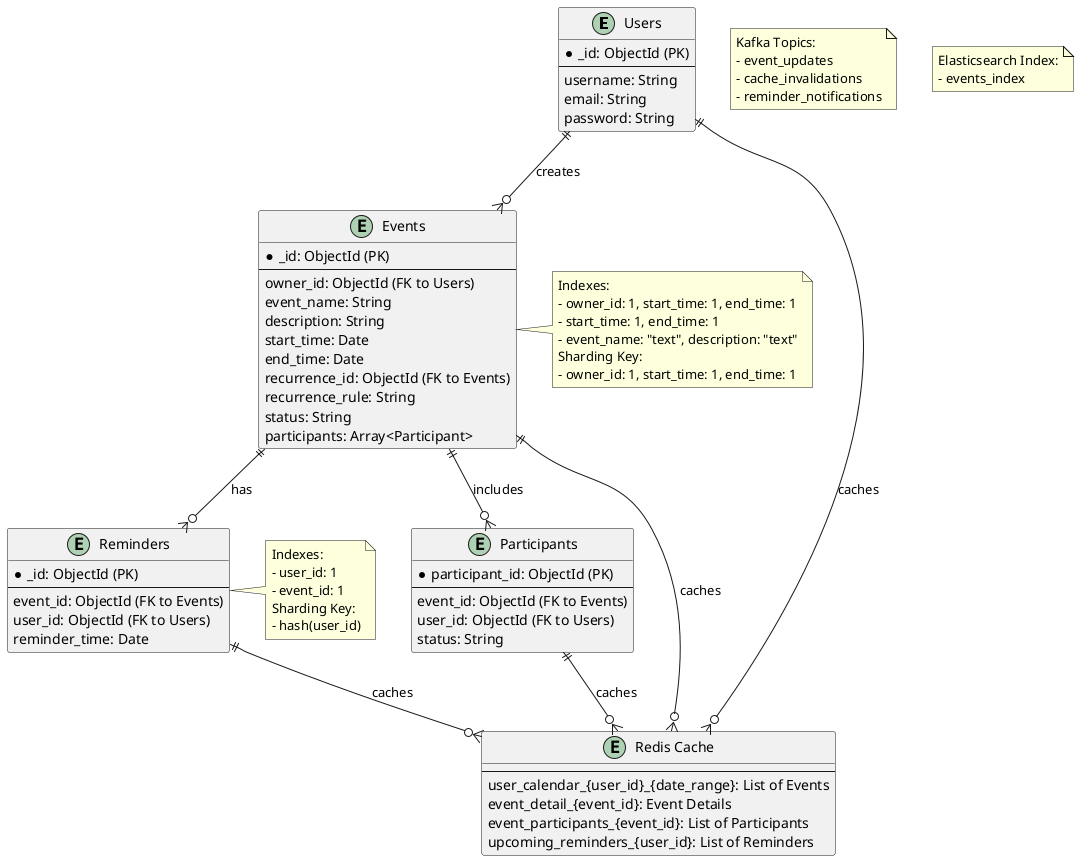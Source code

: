 @startuml

entity "Users" as U {
  *_id: ObjectId (PK)
  --
  username: String
  email: String
  password: String
}

entity "Events" as E {
  *_id: ObjectId (PK)
  --
  owner_id: ObjectId (FK to Users)
  event_name: String
  description: String
  start_time: Date
  end_time: Date
  recurrence_id: ObjectId (FK to Events)
  recurrence_rule: String
  status: String
  participants: Array<Participant>
}

entity "Participants" as P {
  *participant_id: ObjectId (PK)
  --
  event_id: ObjectId (FK to Events)
  user_id: ObjectId (FK to Users)
  status: String
}

entity "Reminders" as R {
  *_id: ObjectId (PK)
  --
  event_id: ObjectId (FK to Events)
  user_id: ObjectId (FK to Users)
  reminder_time: Date
}

entity "Redis Cache" as C {
  --
  user_calendar_{user_id}_{date_range}: List of Events
  event_detail_{event_id}: Event Details
  event_participants_{event_id}: List of Participants
  upcoming_reminders_{user_id}: List of Reminders
}

note right of E
  Indexes:
  - owner_id: 1, start_time: 1, end_time: 1
  - start_time: 1, end_time: 1
  - event_name: "text", description: "text"
  Sharding Key:
  - owner_id: 1, start_time: 1, end_time: 1
end note

note right of R
  Indexes:
  - user_id: 1
  - event_id: 1
  Sharding Key:
  - hash(user_id)
end note

note "Kafka Topics:\n- event_updates\n- cache_invalidations\n- reminder_notifications" as KT

note "Elasticsearch Index:\n- events_index" as ESI

U ||--o{ E : creates
E ||--o{ P : includes
E ||--o{ R : has
U ||--o{ C : caches
E ||--o{ C : caches
P ||--o{ C : caches
R ||--o{ C : caches

@enduml
